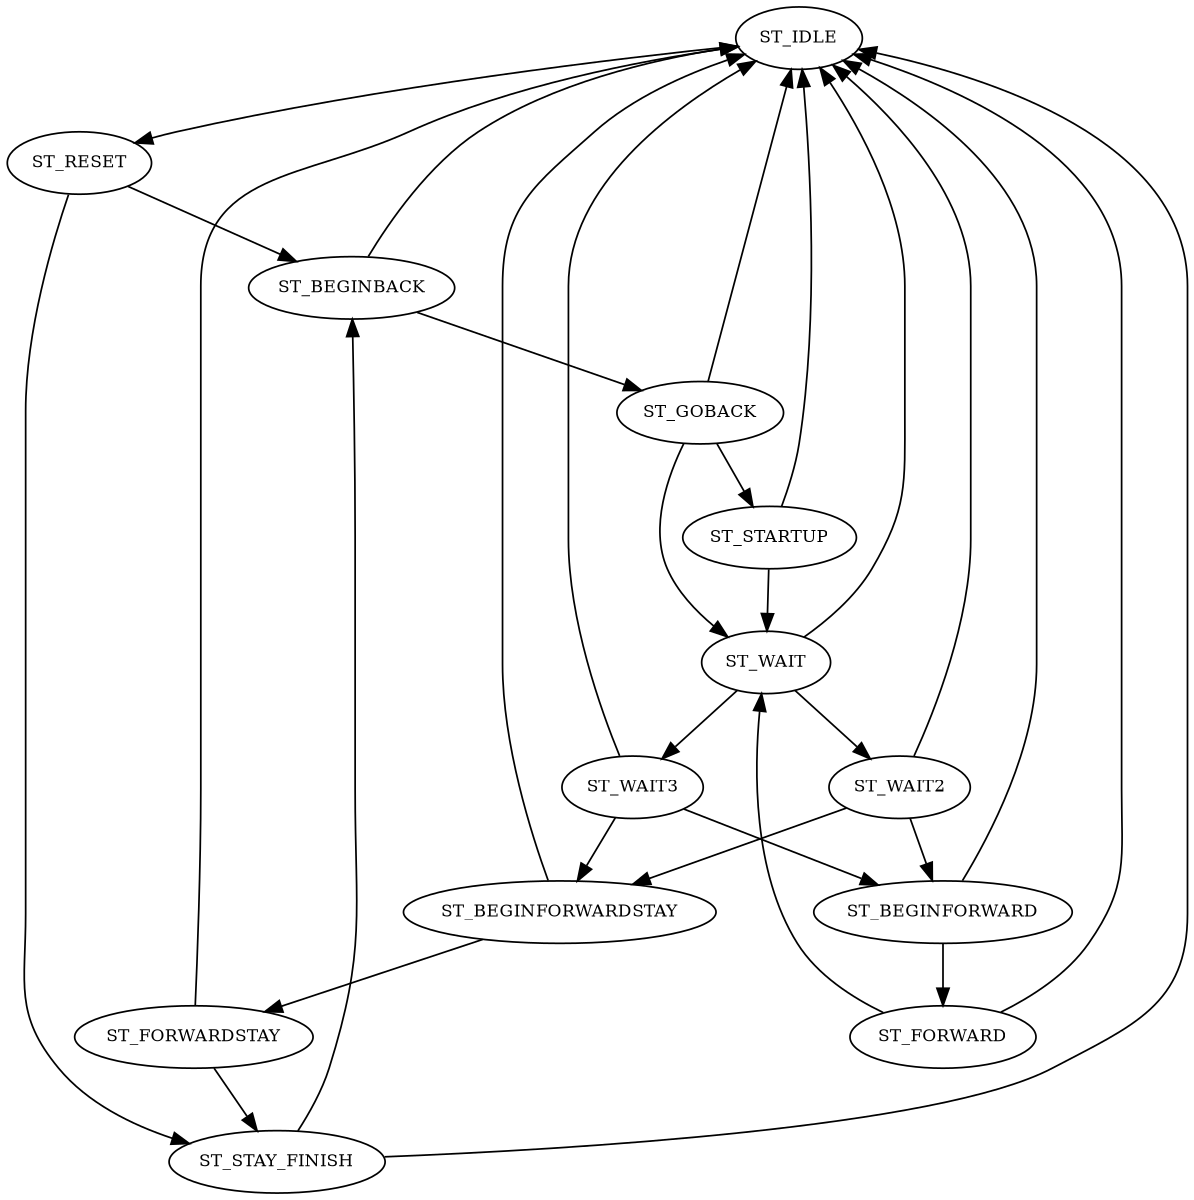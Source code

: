 digraph G {
size="8!,11!";
node [fontsize=10];
ST_IDLE -> ST_RESET;
ST_RESET -> ST_BEGINBACK;
ST_RESET -> ST_STAY_FINISH;
ST_STARTUP -> ST_WAIT;
ST_STARTUP -> ST_IDLE;
ST_WAIT -> ST_WAIT2;
ST_WAIT -> ST_WAIT3;
ST_WAIT -> ST_IDLE;
ST_WAIT2 -> ST_BEGINFORWARDSTAY;
ST_WAIT2 -> ST_BEGINFORWARD;
ST_WAIT2 -> ST_IDLE;
ST_WAIT3 -> ST_BEGINFORWARDSTAY;
ST_WAIT3 -> ST_BEGINFORWARD;
ST_WAIT3 -> ST_IDLE;
ST_BEGINFORWARD -> ST_FORWARD;
ST_BEGINFORWARD -> ST_IDLE;
ST_BEGINFORWARDSTAY -> ST_FORWARDSTAY;
ST_BEGINFORWARDSTAY -> ST_IDLE;
ST_FORWARD -> ST_WAIT;
ST_FORWARD -> ST_IDLE;
ST_FORWARDSTAY -> ST_STAY_FINISH;
ST_FORWARDSTAY -> ST_IDLE;
ST_STAY_FINISH -> ST_BEGINBACK;
ST_STAY_FINISH -> ST_IDLE;
ST_BEGINBACK -> ST_GOBACK;
ST_BEGINBACK -> ST_IDLE;
ST_GOBACK -> ST_STARTUP;
ST_GOBACK -> ST_WAIT;
ST_GOBACK -> ST_IDLE;
}
